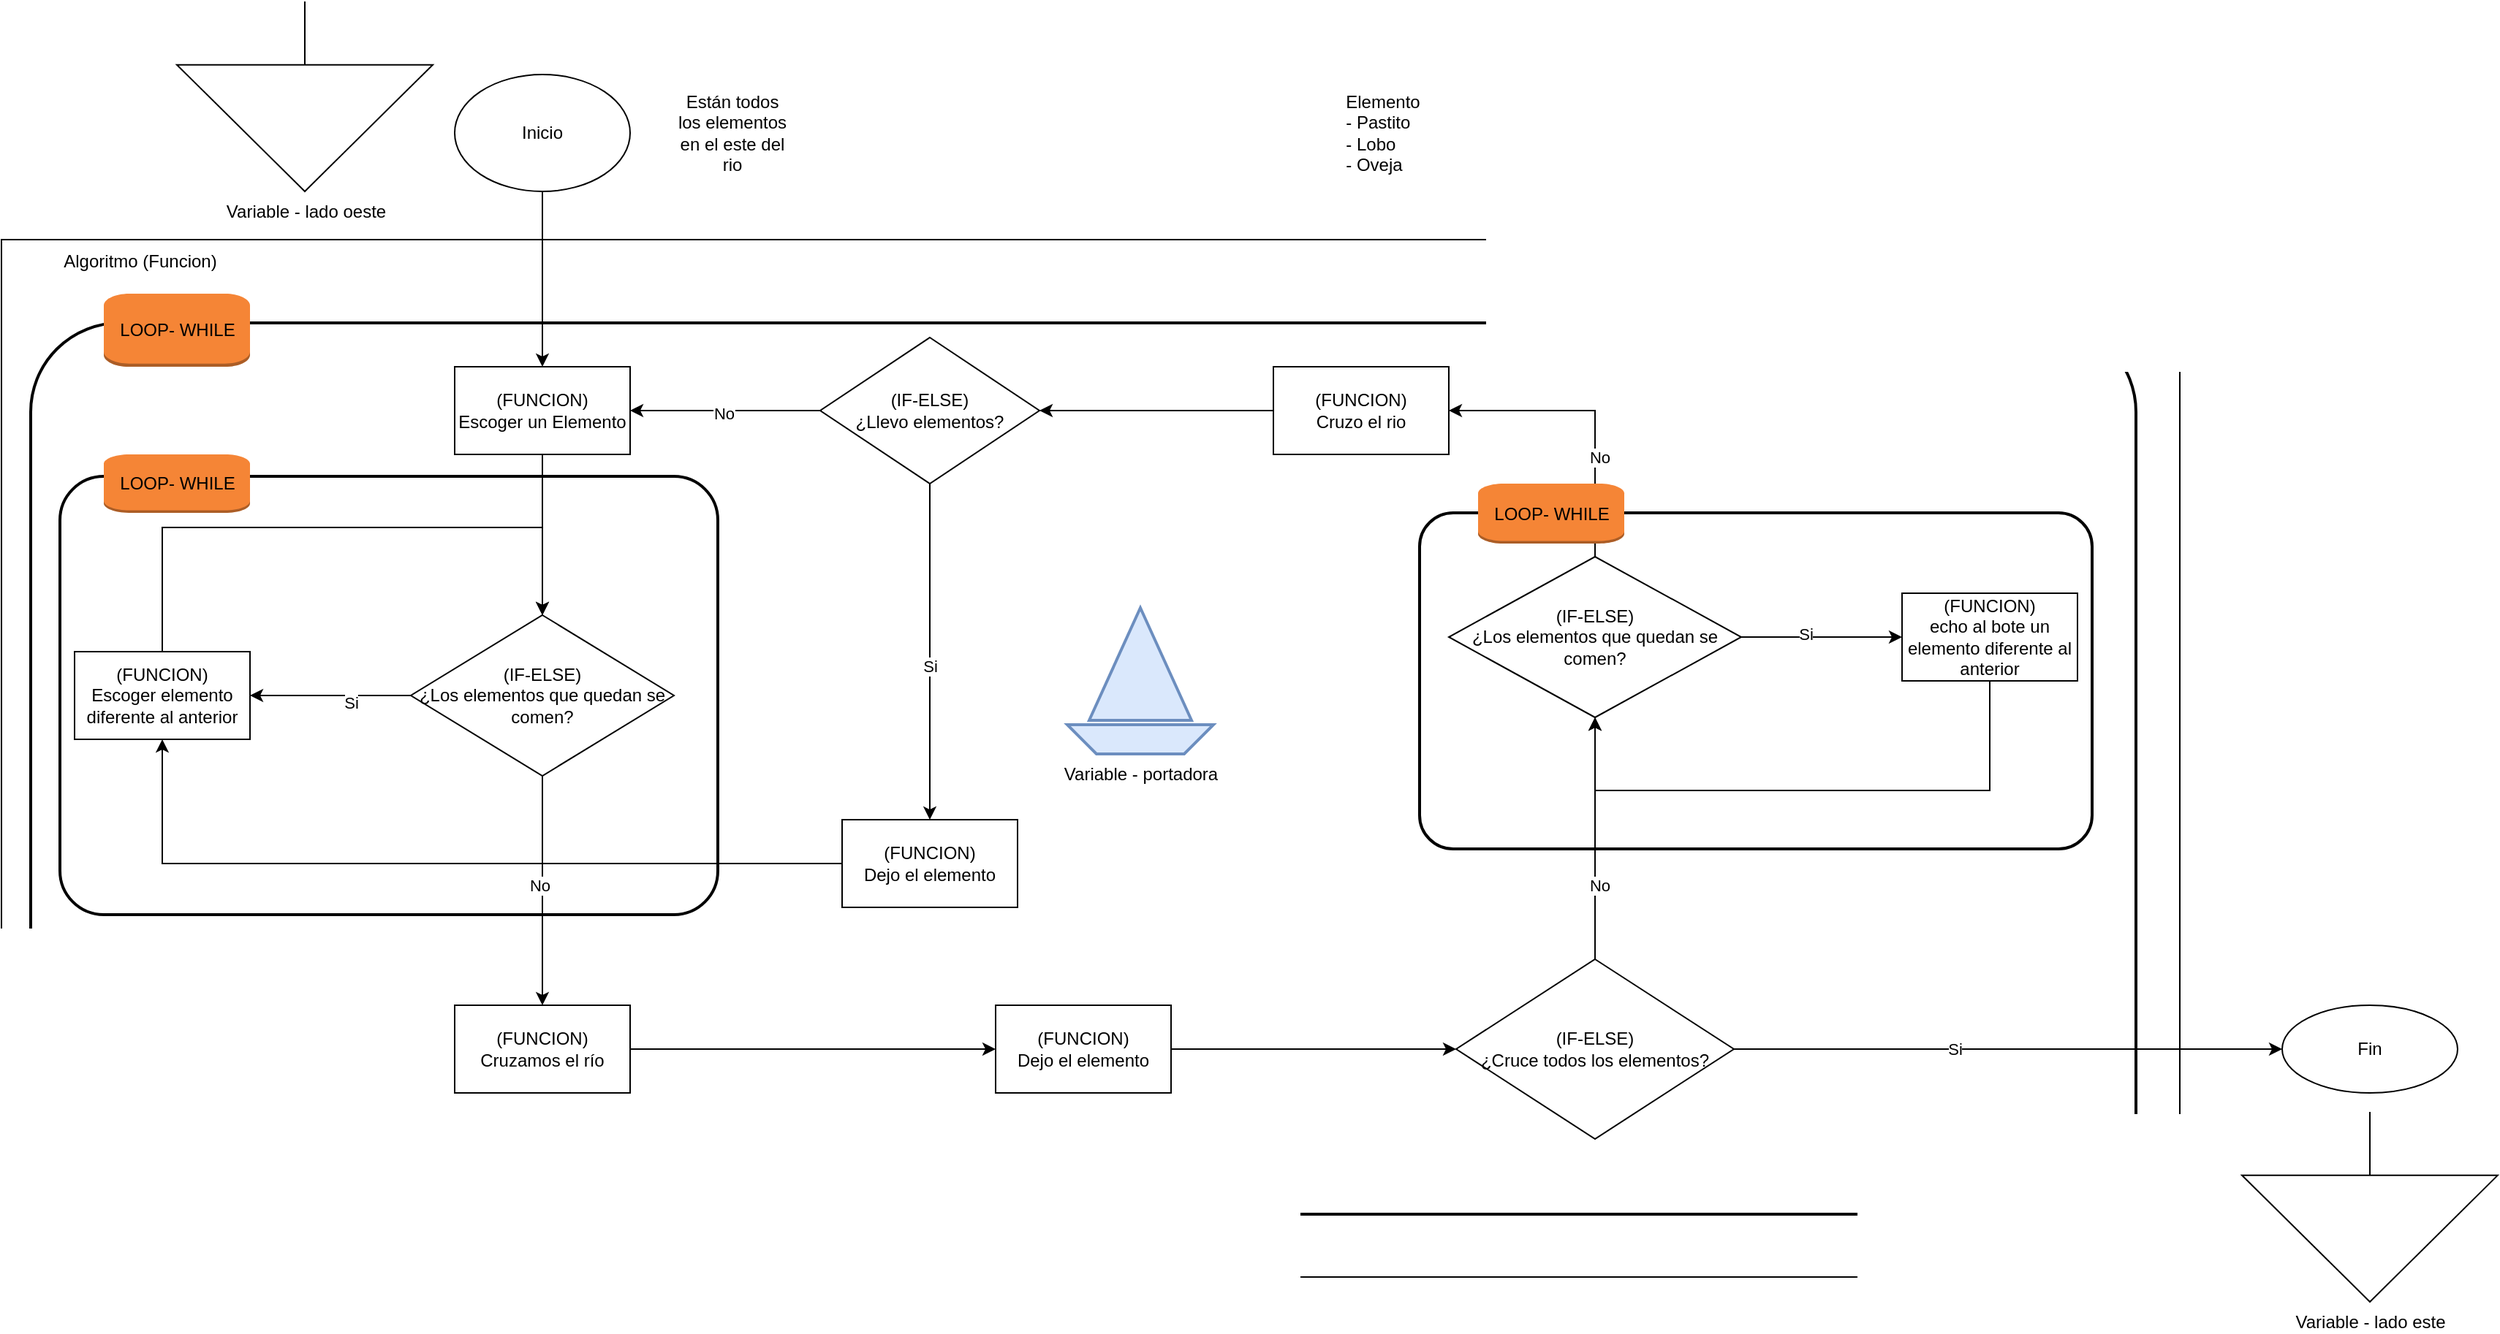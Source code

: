 <mxfile version="20.2.7" type="github">
  <diagram id="cXwgaYX3212IsbVkFlPN" name="Página-1">
    <mxGraphModel dx="2354" dy="2091" grid="1" gridSize="10" guides="1" tooltips="1" connect="1" arrows="1" fold="1" page="1" pageScale="1" pageWidth="827" pageHeight="1169" math="0" shadow="0">
      <root>
        <mxCell id="0" />
        <mxCell id="1" parent="0" />
        <mxCell id="aHXoucgUArJ6UUpW1m5e-55" value="" style="rounded=1;arcSize=10;dashed=0;fillColor=none;gradientColor=none;strokeWidth=2;" vertex="1" parent="1">
          <mxGeometry x="-200" y="305" width="450" height="300" as="geometry" />
        </mxCell>
        <mxCell id="aHXoucgUArJ6UUpW1m5e-4" value="" style="rounded=0;whiteSpace=wrap;html=1;fillColor=none;" vertex="1" parent="1">
          <mxGeometry x="-240" y="143" width="1490" height="710" as="geometry" />
        </mxCell>
        <mxCell id="aHXoucgUArJ6UUpW1m5e-53" value="" style="rounded=1;arcSize=10;dashed=0;fillColor=none;gradientColor=none;strokeWidth=2;" vertex="1" parent="1">
          <mxGeometry x="-220" y="200" width="1440" height="610" as="geometry" />
        </mxCell>
        <mxCell id="aHXoucgUArJ6UUpW1m5e-7" style="edgeStyle=orthogonalEdgeStyle;rounded=0;orthogonalLoop=1;jettySize=auto;html=1;" edge="1" parent="1" source="aHXoucgUArJ6UUpW1m5e-1" target="aHXoucgUArJ6UUpW1m5e-6">
          <mxGeometry relative="1" as="geometry" />
        </mxCell>
        <mxCell id="aHXoucgUArJ6UUpW1m5e-1" value="Inicio" style="ellipse;whiteSpace=wrap;html=1;" vertex="1" parent="1">
          <mxGeometry x="70" y="30" width="120" height="80" as="geometry" />
        </mxCell>
        <mxCell id="aHXoucgUArJ6UUpW1m5e-2" value="Elemento&lt;br&gt;&lt;div style=&quot;text-align: left;&quot;&gt;&lt;span style=&quot;background-color: initial;&quot;&gt;- Pastito&lt;/span&gt;&lt;/div&gt;&lt;div style=&quot;text-align: left;&quot;&gt;&lt;span style=&quot;background-color: initial;&quot;&gt;- Lobo&lt;/span&gt;&lt;/div&gt;&lt;div style=&quot;text-align: left;&quot;&gt;&lt;span style=&quot;background-color: initial;&quot;&gt;- Oveja&lt;/span&gt;&lt;/div&gt;" style="text;html=1;strokeColor=none;fillColor=none;align=center;verticalAlign=middle;whiteSpace=wrap;rounded=0;" vertex="1" parent="1">
          <mxGeometry x="660" y="15" width="90" height="110" as="geometry" />
        </mxCell>
        <mxCell id="aHXoucgUArJ6UUpW1m5e-3" value="Están todos los elementos en el este del rio" style="text;html=1;strokeColor=none;fillColor=none;align=center;verticalAlign=middle;whiteSpace=wrap;rounded=0;" vertex="1" parent="1">
          <mxGeometry x="220" y="55" width="80" height="30" as="geometry" />
        </mxCell>
        <mxCell id="aHXoucgUArJ6UUpW1m5e-5" value="Algoritmo (Funcion)" style="text;html=1;strokeColor=none;fillColor=none;align=center;verticalAlign=middle;whiteSpace=wrap;rounded=0;" vertex="1" parent="1">
          <mxGeometry x="-210" y="143" width="130" height="30" as="geometry" />
        </mxCell>
        <mxCell id="aHXoucgUArJ6UUpW1m5e-11" value="" style="edgeStyle=orthogonalEdgeStyle;rounded=0;orthogonalLoop=1;jettySize=auto;html=1;" edge="1" parent="1" source="aHXoucgUArJ6UUpW1m5e-6" target="aHXoucgUArJ6UUpW1m5e-10">
          <mxGeometry relative="1" as="geometry" />
        </mxCell>
        <mxCell id="aHXoucgUArJ6UUpW1m5e-6" value="(FUNCION)&lt;br&gt;Escoger un Elemento" style="rounded=0;whiteSpace=wrap;html=1;fillColor=none;" vertex="1" parent="1">
          <mxGeometry x="70" y="230" width="120" height="60" as="geometry" />
        </mxCell>
        <mxCell id="aHXoucgUArJ6UUpW1m5e-19" value="" style="edgeStyle=orthogonalEdgeStyle;rounded=0;orthogonalLoop=1;jettySize=auto;html=1;" edge="1" parent="1" source="aHXoucgUArJ6UUpW1m5e-8" target="aHXoucgUArJ6UUpW1m5e-18">
          <mxGeometry relative="1" as="geometry" />
        </mxCell>
        <mxCell id="aHXoucgUArJ6UUpW1m5e-8" value="(FUNCION)&lt;br&gt;Cruzamos el río" style="rounded=0;whiteSpace=wrap;html=1;fillColor=none;" vertex="1" parent="1">
          <mxGeometry x="70" y="667" width="120" height="60" as="geometry" />
        </mxCell>
        <mxCell id="aHXoucgUArJ6UUpW1m5e-12" value="" style="edgeStyle=orthogonalEdgeStyle;rounded=0;orthogonalLoop=1;jettySize=auto;html=1;" edge="1" parent="1" source="aHXoucgUArJ6UUpW1m5e-10" target="aHXoucgUArJ6UUpW1m5e-8">
          <mxGeometry relative="1" as="geometry" />
        </mxCell>
        <mxCell id="aHXoucgUArJ6UUpW1m5e-13" value="No" style="edgeLabel;html=1;align=center;verticalAlign=middle;resizable=0;points=[];" vertex="1" connectable="0" parent="aHXoucgUArJ6UUpW1m5e-12">
          <mxGeometry x="-0.043" y="-2" relative="1" as="geometry">
            <mxPoint as="offset" />
          </mxGeometry>
        </mxCell>
        <mxCell id="aHXoucgUArJ6UUpW1m5e-15" value="" style="edgeStyle=orthogonalEdgeStyle;rounded=0;orthogonalLoop=1;jettySize=auto;html=1;" edge="1" parent="1" source="aHXoucgUArJ6UUpW1m5e-10" target="aHXoucgUArJ6UUpW1m5e-14">
          <mxGeometry relative="1" as="geometry" />
        </mxCell>
        <mxCell id="aHXoucgUArJ6UUpW1m5e-17" value="Si" style="edgeLabel;html=1;align=center;verticalAlign=middle;resizable=0;points=[];" vertex="1" connectable="0" parent="aHXoucgUArJ6UUpW1m5e-15">
          <mxGeometry x="-0.255" y="5" relative="1" as="geometry">
            <mxPoint as="offset" />
          </mxGeometry>
        </mxCell>
        <mxCell id="aHXoucgUArJ6UUpW1m5e-10" value="(IF-ELSE)&lt;br&gt;¿Los elementos que quedan se comen?" style="rhombus;whiteSpace=wrap;html=1;fillColor=none;rounded=0;" vertex="1" parent="1">
          <mxGeometry x="40" y="400" width="180" height="110" as="geometry" />
        </mxCell>
        <mxCell id="aHXoucgUArJ6UUpW1m5e-16" style="edgeStyle=orthogonalEdgeStyle;rounded=0;orthogonalLoop=1;jettySize=auto;html=1;entryX=0.5;entryY=0;entryDx=0;entryDy=0;" edge="1" parent="1" source="aHXoucgUArJ6UUpW1m5e-14" target="aHXoucgUArJ6UUpW1m5e-10">
          <mxGeometry relative="1" as="geometry">
            <Array as="points">
              <mxPoint x="-130" y="340" />
              <mxPoint x="130" y="340" />
            </Array>
          </mxGeometry>
        </mxCell>
        <mxCell id="aHXoucgUArJ6UUpW1m5e-14" value="(FUNCION)&lt;br&gt;Escoger elemento diferente al anterior" style="whiteSpace=wrap;html=1;fillColor=none;rounded=0;" vertex="1" parent="1">
          <mxGeometry x="-190" y="425" width="120" height="60" as="geometry" />
        </mxCell>
        <mxCell id="aHXoucgUArJ6UUpW1m5e-45" value="" style="edgeStyle=orthogonalEdgeStyle;rounded=0;orthogonalLoop=1;jettySize=auto;html=1;" edge="1" parent="1" source="aHXoucgUArJ6UUpW1m5e-18" target="aHXoucgUArJ6UUpW1m5e-44">
          <mxGeometry relative="1" as="geometry" />
        </mxCell>
        <mxCell id="aHXoucgUArJ6UUpW1m5e-18" value="(FUNCION)&lt;br&gt;Dejo el elemento" style="rounded=0;whiteSpace=wrap;html=1;fillColor=none;" vertex="1" parent="1">
          <mxGeometry x="440" y="667" width="120" height="60" as="geometry" />
        </mxCell>
        <mxCell id="aHXoucgUArJ6UUpW1m5e-35" value="" style="edgeStyle=orthogonalEdgeStyle;rounded=0;orthogonalLoop=1;jettySize=auto;html=1;" edge="1" parent="1" source="aHXoucgUArJ6UUpW1m5e-20" target="aHXoucgUArJ6UUpW1m5e-34">
          <mxGeometry relative="1" as="geometry" />
        </mxCell>
        <mxCell id="aHXoucgUArJ6UUpW1m5e-20" value="(FUNCION)&lt;br&gt;Cruzo el rio" style="rounded=0;whiteSpace=wrap;html=1;fillColor=none;" vertex="1" parent="1">
          <mxGeometry x="630" y="230" width="120" height="60" as="geometry" />
        </mxCell>
        <mxCell id="aHXoucgUArJ6UUpW1m5e-26" value="" style="edgeStyle=orthogonalEdgeStyle;rounded=0;orthogonalLoop=1;jettySize=auto;html=1;" edge="1" parent="1" source="aHXoucgUArJ6UUpW1m5e-23" target="aHXoucgUArJ6UUpW1m5e-25">
          <mxGeometry relative="1" as="geometry" />
        </mxCell>
        <mxCell id="aHXoucgUArJ6UUpW1m5e-28" value="Si" style="edgeLabel;html=1;align=center;verticalAlign=middle;resizable=0;points=[];" vertex="1" connectable="0" parent="aHXoucgUArJ6UUpW1m5e-26">
          <mxGeometry x="-0.2" y="2" relative="1" as="geometry">
            <mxPoint as="offset" />
          </mxGeometry>
        </mxCell>
        <mxCell id="aHXoucgUArJ6UUpW1m5e-29" style="edgeStyle=orthogonalEdgeStyle;rounded=0;orthogonalLoop=1;jettySize=auto;html=1;entryX=1;entryY=0.5;entryDx=0;entryDy=0;" edge="1" parent="1" source="aHXoucgUArJ6UUpW1m5e-23" target="aHXoucgUArJ6UUpW1m5e-20">
          <mxGeometry relative="1" as="geometry">
            <Array as="points">
              <mxPoint x="850" y="260" />
            </Array>
          </mxGeometry>
        </mxCell>
        <mxCell id="aHXoucgUArJ6UUpW1m5e-33" value="No" style="edgeLabel;html=1;align=center;verticalAlign=middle;resizable=0;points=[];" vertex="1" connectable="0" parent="aHXoucgUArJ6UUpW1m5e-29">
          <mxGeometry x="-0.321" y="-3" relative="1" as="geometry">
            <mxPoint as="offset" />
          </mxGeometry>
        </mxCell>
        <mxCell id="aHXoucgUArJ6UUpW1m5e-23" value="(IF-ELSE)&lt;br&gt;¿Los elementos que quedan se comen?" style="rhombus;whiteSpace=wrap;html=1;fillColor=none;rounded=0;" vertex="1" parent="1">
          <mxGeometry x="750" y="360" width="200" height="110" as="geometry" />
        </mxCell>
        <mxCell id="aHXoucgUArJ6UUpW1m5e-27" style="edgeStyle=orthogonalEdgeStyle;rounded=0;orthogonalLoop=1;jettySize=auto;html=1;entryX=0.5;entryY=1;entryDx=0;entryDy=0;" edge="1" parent="1" source="aHXoucgUArJ6UUpW1m5e-25" target="aHXoucgUArJ6UUpW1m5e-23">
          <mxGeometry relative="1" as="geometry">
            <Array as="points">
              <mxPoint x="1120" y="520" />
              <mxPoint x="850" y="520" />
            </Array>
          </mxGeometry>
        </mxCell>
        <mxCell id="aHXoucgUArJ6UUpW1m5e-25" value="(FUNCION)&lt;br&gt;echo al bote un elemento diferente al anterior" style="whiteSpace=wrap;html=1;fillColor=none;rounded=0;" vertex="1" parent="1">
          <mxGeometry x="1060" y="385" width="120" height="60" as="geometry" />
        </mxCell>
        <mxCell id="aHXoucgUArJ6UUpW1m5e-41" style="edgeStyle=orthogonalEdgeStyle;rounded=0;orthogonalLoop=1;jettySize=auto;html=1;entryX=0.5;entryY=1;entryDx=0;entryDy=0;" edge="1" parent="1" source="aHXoucgUArJ6UUpW1m5e-30" target="aHXoucgUArJ6UUpW1m5e-14">
          <mxGeometry relative="1" as="geometry" />
        </mxCell>
        <mxCell id="aHXoucgUArJ6UUpW1m5e-30" value="(FUNCION)&lt;br&gt;Dejo el elemento" style="rounded=0;whiteSpace=wrap;html=1;fillColor=none;" vertex="1" parent="1">
          <mxGeometry x="335" y="540" width="120" height="60" as="geometry" />
        </mxCell>
        <mxCell id="aHXoucgUArJ6UUpW1m5e-38" style="edgeStyle=orthogonalEdgeStyle;rounded=0;orthogonalLoop=1;jettySize=auto;html=1;" edge="1" parent="1" source="aHXoucgUArJ6UUpW1m5e-34" target="aHXoucgUArJ6UUpW1m5e-6">
          <mxGeometry relative="1" as="geometry" />
        </mxCell>
        <mxCell id="aHXoucgUArJ6UUpW1m5e-39" value="No" style="edgeLabel;html=1;align=center;verticalAlign=middle;resizable=0;points=[];" vertex="1" connectable="0" parent="aHXoucgUArJ6UUpW1m5e-38">
          <mxGeometry x="0.015" y="2" relative="1" as="geometry">
            <mxPoint as="offset" />
          </mxGeometry>
        </mxCell>
        <mxCell id="aHXoucgUArJ6UUpW1m5e-40" style="edgeStyle=orthogonalEdgeStyle;rounded=0;orthogonalLoop=1;jettySize=auto;html=1;entryX=0.5;entryY=0;entryDx=0;entryDy=0;" edge="1" parent="1" source="aHXoucgUArJ6UUpW1m5e-34" target="aHXoucgUArJ6UUpW1m5e-30">
          <mxGeometry relative="1" as="geometry" />
        </mxCell>
        <mxCell id="aHXoucgUArJ6UUpW1m5e-42" value="Si" style="edgeLabel;html=1;align=center;verticalAlign=middle;resizable=0;points=[];" vertex="1" connectable="0" parent="aHXoucgUArJ6UUpW1m5e-40">
          <mxGeometry x="0.074" relative="1" as="geometry">
            <mxPoint y="1" as="offset" />
          </mxGeometry>
        </mxCell>
        <mxCell id="aHXoucgUArJ6UUpW1m5e-34" value="(IF-ELSE)&lt;br&gt;¿Llevo elementos?" style="rhombus;whiteSpace=wrap;html=1;fillColor=none;rounded=0;" vertex="1" parent="1">
          <mxGeometry x="320" y="210" width="150" height="100" as="geometry" />
        </mxCell>
        <mxCell id="aHXoucgUArJ6UUpW1m5e-46" style="edgeStyle=orthogonalEdgeStyle;rounded=0;orthogonalLoop=1;jettySize=auto;html=1;entryX=0.5;entryY=1;entryDx=0;entryDy=0;" edge="1" parent="1" source="aHXoucgUArJ6UUpW1m5e-44" target="aHXoucgUArJ6UUpW1m5e-23">
          <mxGeometry relative="1" as="geometry" />
        </mxCell>
        <mxCell id="aHXoucgUArJ6UUpW1m5e-47" value="No" style="edgeLabel;html=1;align=center;verticalAlign=middle;resizable=0;points=[];" vertex="1" connectable="0" parent="aHXoucgUArJ6UUpW1m5e-46">
          <mxGeometry x="-0.39" y="-3" relative="1" as="geometry">
            <mxPoint as="offset" />
          </mxGeometry>
        </mxCell>
        <mxCell id="aHXoucgUArJ6UUpW1m5e-49" value="" style="edgeStyle=orthogonalEdgeStyle;rounded=0;orthogonalLoop=1;jettySize=auto;html=1;" edge="1" parent="1" source="aHXoucgUArJ6UUpW1m5e-44" target="aHXoucgUArJ6UUpW1m5e-48">
          <mxGeometry relative="1" as="geometry" />
        </mxCell>
        <mxCell id="aHXoucgUArJ6UUpW1m5e-50" value="Si" style="edgeLabel;html=1;align=center;verticalAlign=middle;resizable=0;points=[];" vertex="1" connectable="0" parent="aHXoucgUArJ6UUpW1m5e-49">
          <mxGeometry x="-0.198" relative="1" as="geometry">
            <mxPoint as="offset" />
          </mxGeometry>
        </mxCell>
        <mxCell id="aHXoucgUArJ6UUpW1m5e-44" value="(IF-ELSE)&lt;br&gt;¿Cruce todos los elementos?" style="rhombus;whiteSpace=wrap;html=1;fillColor=none;rounded=0;" vertex="1" parent="1">
          <mxGeometry x="755" y="635.5" width="190" height="123" as="geometry" />
        </mxCell>
        <mxCell id="aHXoucgUArJ6UUpW1m5e-48" value="Fin" style="ellipse;whiteSpace=wrap;html=1;fillColor=none;rounded=0;" vertex="1" parent="1">
          <mxGeometry x="1320" y="667" width="120" height="60" as="geometry" />
        </mxCell>
        <mxCell id="aHXoucgUArJ6UUpW1m5e-54" value="LOOP- WHILE" style="dashed=0;html=1;shape=mxgraph.aws3.instance;fillColor=#F58536;gradientColor=none;dashed=0;" vertex="1" parent="1">
          <mxGeometry x="-170" y="180" width="100" height="50" as="geometry" />
        </mxCell>
        <mxCell id="aHXoucgUArJ6UUpW1m5e-56" value="LOOP- WHILE" style="dashed=0;html=1;shape=mxgraph.aws3.instance;fillColor=#F58536;gradientColor=none;dashed=0;" vertex="1" parent="1">
          <mxGeometry x="-170" y="290" width="100" height="40" as="geometry" />
        </mxCell>
        <mxCell id="aHXoucgUArJ6UUpW1m5e-57" value="" style="rounded=1;arcSize=10;dashed=0;fillColor=none;gradientColor=none;strokeWidth=2;" vertex="1" parent="1">
          <mxGeometry x="730" y="330" width="460" height="230" as="geometry" />
        </mxCell>
        <mxCell id="aHXoucgUArJ6UUpW1m5e-58" value="LOOP- WHILE" style="dashed=0;html=1;shape=mxgraph.aws3.instance;fillColor=#F58536;gradientColor=none;dashed=0;" vertex="1" parent="1">
          <mxGeometry x="770" y="310" width="100" height="41" as="geometry" />
        </mxCell>
        <mxCell id="aHXoucgUArJ6UUpW1m5e-60" value="" style="shape=image;html=1;verticalAlign=top;verticalLabelPosition=bottom;labelBackgroundColor=#ffffff;imageAspect=0;aspect=fixed;image=https://cdn3.iconfinder.com/data/icons/travelling-icon-set-ii-part/800/waves-128.png;fillColor=none;" vertex="1" parent="1">
          <mxGeometry x="434.5" y="340.5" width="209" height="209" as="geometry" />
        </mxCell>
        <mxCell id="aHXoucgUArJ6UUpW1m5e-59" value="Variable - portadora" style="verticalLabelPosition=bottom;html=1;verticalAlign=top;strokeWidth=2;shape=mxgraph.lean_mapping.boat_shipment;align=center;fillColor=#dae8fc;strokeColor=#6c8ebf;" vertex="1" parent="1">
          <mxGeometry x="489" y="395" width="100" height="100" as="geometry" />
        </mxCell>
        <mxCell id="aHXoucgUArJ6UUpW1m5e-62" value="Variable - lado oeste" style="pointerEvents=1;verticalLabelPosition=bottom;shadow=0;dashed=0;align=center;html=1;verticalAlign=top;shape=mxgraph.electrical.signal_sources.signal_ground;fillColor=none;" vertex="1" parent="1">
          <mxGeometry x="-120" y="-20" width="175" height="130" as="geometry" />
        </mxCell>
        <mxCell id="aHXoucgUArJ6UUpW1m5e-63" value="Variable - lado este" style="pointerEvents=1;verticalLabelPosition=bottom;shadow=0;dashed=0;align=center;html=1;verticalAlign=top;shape=mxgraph.electrical.signal_sources.signal_ground;fillColor=none;" vertex="1" parent="1">
          <mxGeometry x="1292.5" y="740" width="175" height="130" as="geometry" />
        </mxCell>
      </root>
    </mxGraphModel>
  </diagram>
</mxfile>
